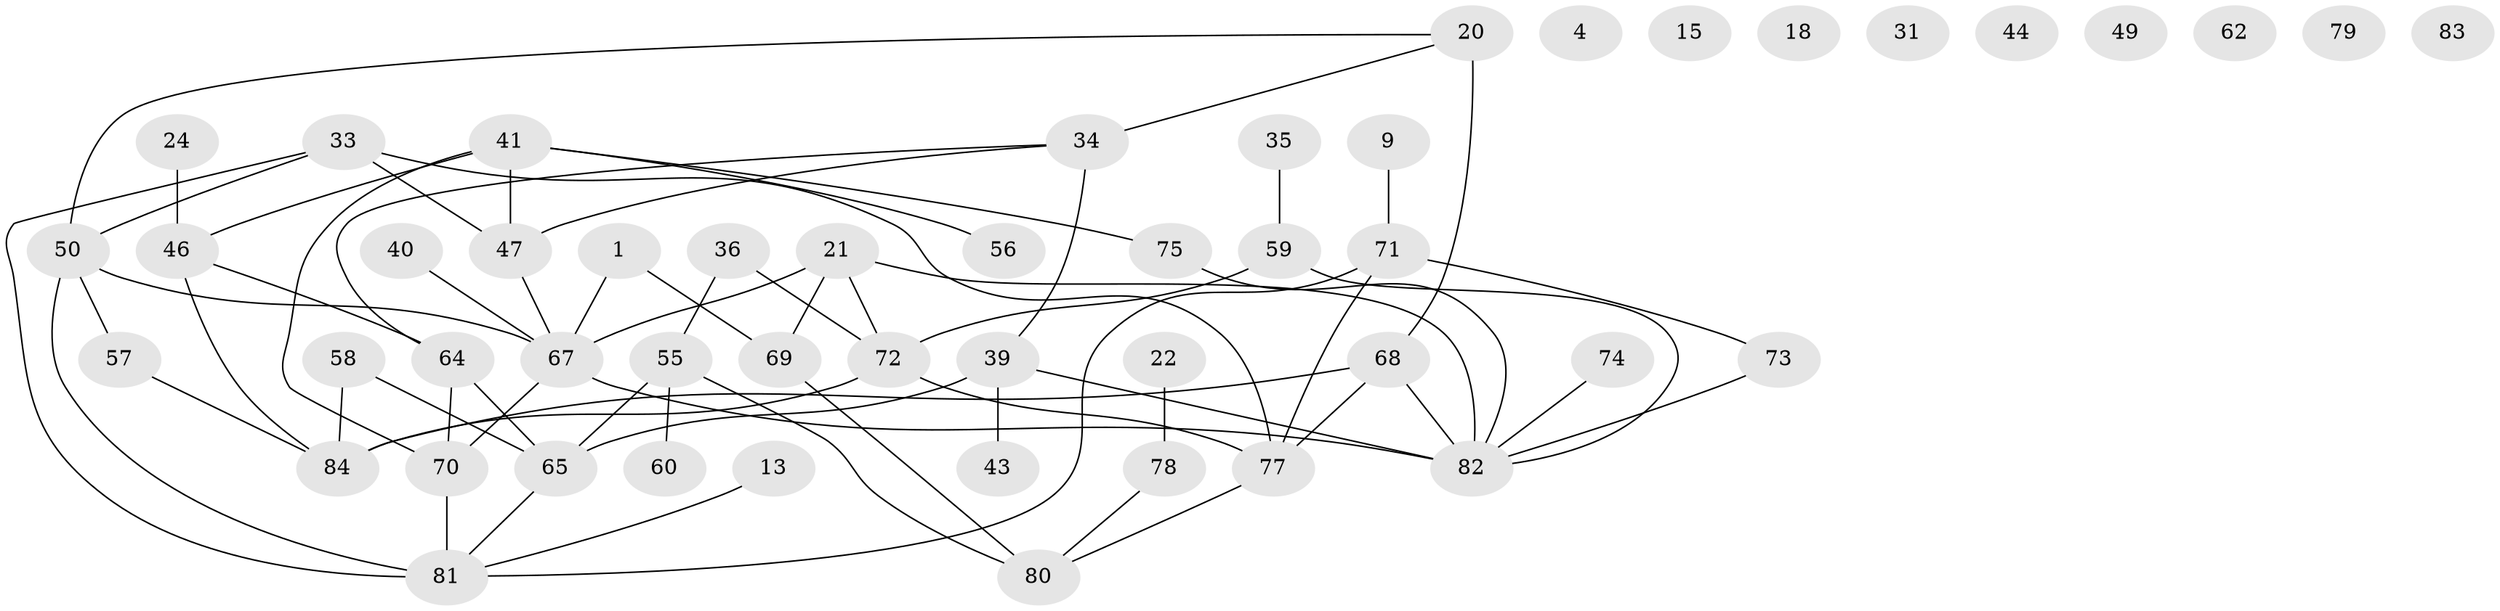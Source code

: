 // original degree distribution, {2: 0.20238095238095238, 3: 0.25, 0: 0.10714285714285714, 4: 0.15476190476190477, 1: 0.16666666666666666, 5: 0.08333333333333333, 6: 0.03571428571428571}
// Generated by graph-tools (version 1.1) at 2025/43/03/04/25 21:43:27]
// undirected, 50 vertices, 66 edges
graph export_dot {
graph [start="1"]
  node [color=gray90,style=filled];
  1;
  4;
  9;
  13;
  15;
  18;
  20;
  21;
  22;
  24;
  31;
  33 [super="+8"];
  34;
  35;
  36;
  39 [super="+12"];
  40;
  41 [super="+6"];
  43;
  44;
  46;
  47 [super="+27"];
  49;
  50;
  55;
  56;
  57;
  58;
  59 [super="+2"];
  60;
  62;
  64;
  65;
  67 [super="+5+53"];
  68 [super="+63+52"];
  69 [super="+38"];
  70;
  71;
  72;
  73;
  74;
  75 [super="+32"];
  77 [super="+61"];
  78;
  79;
  80;
  81 [super="+48"];
  82 [super="+26+54+66+76"];
  83;
  84 [super="+30"];
  1 -- 69;
  1 -- 67;
  9 -- 71;
  13 -- 81;
  20 -- 34;
  20 -- 50;
  20 -- 68 [weight=3];
  21 -- 67;
  21 -- 69 [weight=2];
  21 -- 72;
  21 -- 82;
  22 -- 78;
  24 -- 46;
  33 -- 47;
  33 -- 50;
  33 -- 77;
  33 -- 81;
  34 -- 39 [weight=2];
  34 -- 64;
  34 -- 47;
  35 -- 59;
  36 -- 55;
  36 -- 72;
  39 -- 65;
  39 -- 43;
  39 -- 82;
  40 -- 67;
  41 -- 46;
  41 -- 56;
  41 -- 75;
  41 -- 70;
  41 -- 47;
  46 -- 64;
  46 -- 84;
  47 -- 67 [weight=2];
  50 -- 57;
  50 -- 81 [weight=2];
  50 -- 67;
  55 -- 60;
  55 -- 65;
  55 -- 80;
  57 -- 84;
  58 -- 65;
  58 -- 84;
  59 -- 72 [weight=2];
  59 -- 82;
  64 -- 65;
  64 -- 70;
  65 -- 81;
  67 -- 70;
  67 -- 82;
  68 -- 84;
  68 -- 82 [weight=2];
  68 -- 77;
  69 -- 80;
  70 -- 81;
  71 -- 73;
  71 -- 81;
  71 -- 77;
  72 -- 84;
  72 -- 77;
  73 -- 82;
  74 -- 82;
  75 -- 82;
  77 -- 80;
  78 -- 80;
}

